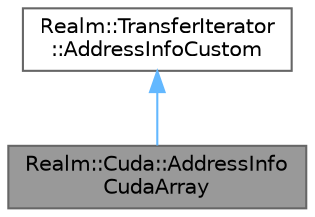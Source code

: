 digraph "Realm::Cuda::AddressInfoCudaArray"
{
 // LATEX_PDF_SIZE
  bgcolor="transparent";
  edge [fontname=Helvetica,fontsize=10,labelfontname=Helvetica,labelfontsize=10];
  node [fontname=Helvetica,fontsize=10,shape=box,height=0.2,width=0.4];
  Node1 [id="Node000001",label="Realm::Cuda::AddressInfo\lCudaArray",height=0.2,width=0.4,color="gray40", fillcolor="grey60", style="filled", fontcolor="black",tooltip=" "];
  Node2 -> Node1 [id="edge1_Node000001_Node000002",dir="back",color="steelblue1",style="solid",tooltip=" "];
  Node2 [id="Node000002",label="Realm::TransferIterator\l::AddressInfoCustom",height=0.2,width=0.4,color="gray40", fillcolor="white", style="filled",URL="$classRealm_1_1TransferIterator_1_1AddressInfoCustom.html",tooltip=" "];
}
